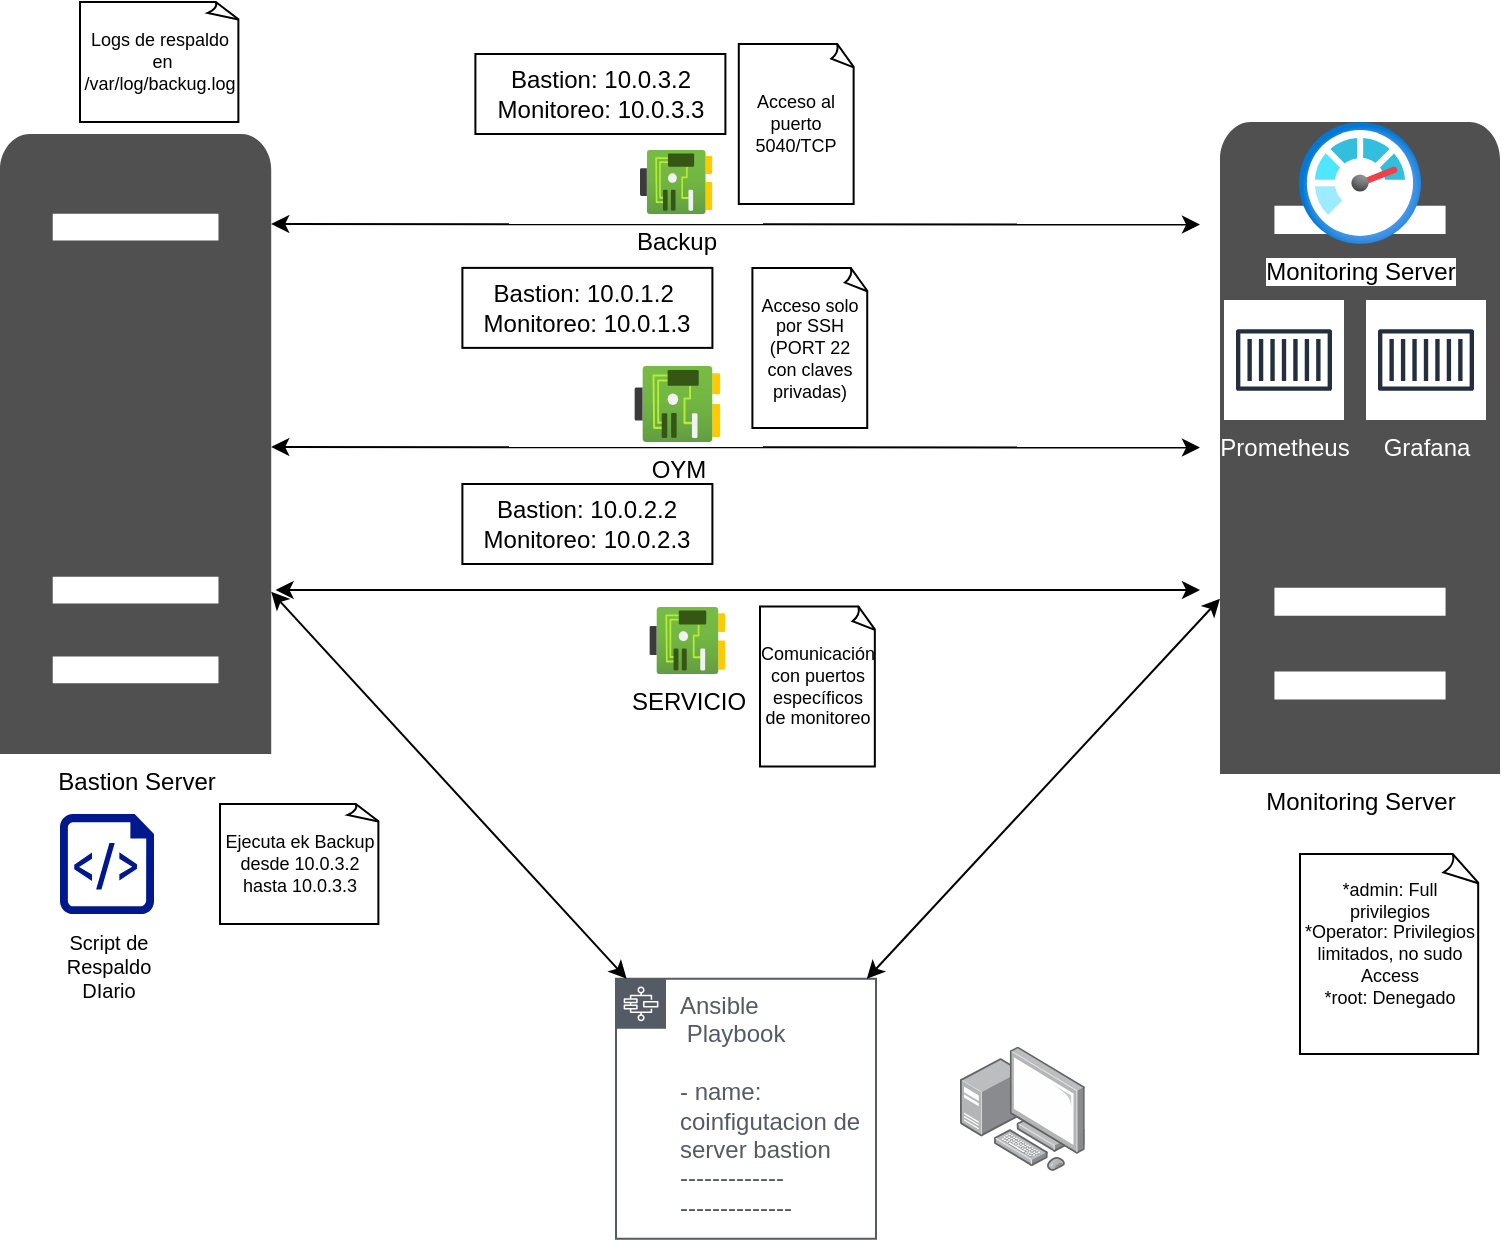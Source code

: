 <mxfile version="24.2.2" type="github">
  <diagram name="Página-1" id="ba6RV4f3CP2LsHFtv_WW">
    <mxGraphModel dx="1221" dy="759" grid="1" gridSize="10" guides="1" tooltips="1" connect="1" arrows="1" fold="1" page="1" pageScale="1" pageWidth="827" pageHeight="1169" math="0" shadow="0">
      <root>
        <object label="" id="0">
          <mxCell />
        </object>
        <mxCell id="1" parent="0" />
        <mxCell id="Mi85YlZI6cHKPXqMDZDM-31" value="Monitoring Server" style="sketch=0;pointerEvents=1;shadow=0;dashed=0;html=1;strokeColor=none;fillColor=#505050;labelPosition=center;verticalLabelPosition=bottom;verticalAlign=top;outlineConnect=0;align=center;shape=mxgraph.office.servers.server_generic;" vertex="1" parent="1">
          <mxGeometry x="630" y="404" width="140" height="326" as="geometry" />
        </mxCell>
        <mxCell id="Mi85YlZI6cHKPXqMDZDM-4" value="OYM" style="image;aspect=fixed;html=1;points=[];align=center;fontSize=12;image=img/lib/azure2/networking/Network_Interfaces.svg;" vertex="1" parent="1">
          <mxGeometry x="337.2" y="526.03" width="43" height="37.94" as="geometry" />
        </mxCell>
        <mxCell id="Mi85YlZI6cHKPXqMDZDM-5" value="SERVICIO" style="image;aspect=fixed;html=1;points=[];align=center;fontSize=12;image=img/lib/azure2/networking/Network_Interfaces.svg;" vertex="1" parent="1">
          <mxGeometry x="344.7" y="646.47" width="38" height="33.53" as="geometry" />
        </mxCell>
        <mxCell id="Mi85YlZI6cHKPXqMDZDM-9" value="&lt;font color=&quot;#ffffff&quot;&gt;Prometheus&lt;/font&gt;" style="sketch=0;outlineConnect=0;fontColor=#232F3E;gradientColor=none;strokeColor=#232F3E;fillColor=#ffffff;dashed=0;verticalLabelPosition=bottom;verticalAlign=top;align=center;html=1;fontSize=12;fontStyle=0;aspect=fixed;shape=mxgraph.aws4.resourceIcon;resIcon=mxgraph.aws4.container_1;" vertex="1" parent="1">
          <mxGeometry x="632" y="493" width="60" height="60" as="geometry" />
        </mxCell>
        <mxCell id="Mi85YlZI6cHKPXqMDZDM-10" value="&lt;font color=&quot;#ffffff&quot;&gt;Grafana&lt;/font&gt;" style="sketch=0;outlineConnect=0;fontColor=#232F3E;gradientColor=none;strokeColor=#232F3E;fillColor=#ffffff;dashed=0;verticalLabelPosition=bottom;verticalAlign=top;align=center;html=1;fontSize=12;fontStyle=0;aspect=fixed;shape=mxgraph.aws4.resourceIcon;resIcon=mxgraph.aws4.container_1;" vertex="1" parent="1">
          <mxGeometry x="703" y="493" width="60" height="60" as="geometry" />
        </mxCell>
        <mxCell id="Mi85YlZI6cHKPXqMDZDM-15" value="Monitoring Server" style="image;aspect=fixed;html=1;points=[];align=center;fontSize=12;image=img/lib/azure2/management_governance/Monitor.svg;" vertex="1" parent="1">
          <mxGeometry x="669.5" y="404" width="61" height="61" as="geometry" />
        </mxCell>
        <mxCell id="Mi85YlZI6cHKPXqMDZDM-16" value="Ansible&lt;div&gt;&amp;nbsp;Playbook&lt;/div&gt;&lt;div&gt;&lt;br&gt;&lt;/div&gt;&lt;div&gt;- name: coinfigutacion de server bastion&lt;/div&gt;&lt;div&gt;-------------&lt;/div&gt;&lt;div&gt;--------------&lt;/div&gt;" style="sketch=0;outlineConnect=0;gradientColor=none;html=1;whiteSpace=wrap;fontSize=12;fontStyle=0;shape=mxgraph.aws4.group;grIcon=mxgraph.aws4.group_aws_step_functions_workflow;strokeColor=#545B64;fillColor=none;verticalAlign=top;align=left;spacingLeft=30;fontColor=#545B64;dashed=0;" vertex="1" parent="1">
          <mxGeometry x="328" y="832.4" width="130" height="130" as="geometry" />
        </mxCell>
        <mxCell id="Mi85YlZI6cHKPXqMDZDM-23" value="" style="image;points=[];aspect=fixed;html=1;align=center;shadow=0;dashed=0;image=img/lib/allied_telesis/computer_and_terminals/Personal_Computer_with_Server.svg;" vertex="1" parent="1">
          <mxGeometry x="500" y="866.2" width="62.4" height="62.4" as="geometry" />
        </mxCell>
        <mxCell id="Mi85YlZI6cHKPXqMDZDM-32" value="Bastion Server" style="sketch=0;pointerEvents=1;shadow=0;dashed=0;html=1;strokeColor=none;fillColor=#505050;labelPosition=center;verticalLabelPosition=bottom;verticalAlign=top;outlineConnect=0;align=center;shape=mxgraph.office.servers.server_generic;" vertex="1" parent="1">
          <mxGeometry x="20" y="410" width="135.6" height="310" as="geometry" />
        </mxCell>
        <mxCell id="Mi85YlZI6cHKPXqMDZDM-38" value="Comunicación con puertos específicos de monitoreo" style="whiteSpace=wrap;html=1;shape=mxgraph.basic.document;fontSize=9;" vertex="1" parent="1">
          <mxGeometry x="400" y="646.24" width="58" height="80" as="geometry" />
        </mxCell>
        <mxCell id="Mi85YlZI6cHKPXqMDZDM-40" value="Acceso al puerto 5040/TCP" style="whiteSpace=wrap;html=1;shape=mxgraph.basic.document;fontSize=9;" vertex="1" parent="1">
          <mxGeometry x="389.4" y="365.0" width="58" height="80" as="geometry" />
        </mxCell>
        <mxCell id="Mi85YlZI6cHKPXqMDZDM-42" value="" style="endArrow=classic;startArrow=classic;html=1;rounded=0;" edge="1" parent="1">
          <mxGeometry width="50" height="50" relative="1" as="geometry">
            <mxPoint x="155.6" y="566.5" as="sourcePoint" />
            <mxPoint x="620" y="566.81" as="targetPoint" />
          </mxGeometry>
        </mxCell>
        <mxCell id="Mi85YlZI6cHKPXqMDZDM-45" value="Logs de respaldo&lt;div&gt;&amp;nbsp;en /var/log/backug.log&lt;/div&gt;" style="whiteSpace=wrap;html=1;shape=mxgraph.basic.document;fontSize=9;" vertex="1" parent="1">
          <mxGeometry x="60" y="344" width="80" height="60" as="geometry" />
        </mxCell>
        <mxCell id="Mi85YlZI6cHKPXqMDZDM-53" value="Acceso solo por SSH (PORT 22 con claves privadas)" style="whiteSpace=wrap;html=1;shape=mxgraph.basic.document;fontSize=9;" vertex="1" parent="1">
          <mxGeometry x="396.2" y="476.94" width="58" height="80" as="geometry" />
        </mxCell>
        <mxCell id="Mi85YlZI6cHKPXqMDZDM-6" value="Backup&lt;div&gt;&lt;br&gt;&lt;/div&gt;" style="image;aspect=fixed;html=1;points=[];align=center;fontSize=12;image=img/lib/azure2/networking/Network_Interfaces.svg;" vertex="1" parent="1">
          <mxGeometry x="340" y="418.05" width="36.2" height="31.95" as="geometry" />
        </mxCell>
        <mxCell id="Mi85YlZI6cHKPXqMDZDM-55" value="" style="endArrow=classic;startArrow=classic;html=1;rounded=0;" edge="1" parent="1">
          <mxGeometry width="50" height="50" relative="1" as="geometry">
            <mxPoint x="157.8" y="638.0" as="sourcePoint" />
            <mxPoint x="620" y="638" as="targetPoint" />
          </mxGeometry>
        </mxCell>
        <mxCell id="Mi85YlZI6cHKPXqMDZDM-60" value="" style="endArrow=classic;startArrow=classic;html=1;rounded=0;" edge="1" parent="1">
          <mxGeometry width="50" height="50" relative="1" as="geometry">
            <mxPoint x="155.6" y="455.0" as="sourcePoint" />
            <mxPoint x="620" y="455.31" as="targetPoint" />
          </mxGeometry>
        </mxCell>
        <mxCell id="Mi85YlZI6cHKPXqMDZDM-62" value="&lt;font style=&quot;font-size: 10px;&quot;&gt;Script de&lt;/font&gt;&lt;div style=&quot;font-size: 10px;&quot;&gt;&lt;font style=&quot;font-size: 10px;&quot;&gt;Respaldo&lt;/font&gt;&lt;/div&gt;&lt;div style=&quot;font-size: 10px;&quot;&gt;&lt;font style=&quot;font-size: 10px;&quot;&gt;DIario&lt;/font&gt;&lt;/div&gt;" style="sketch=0;aspect=fixed;pointerEvents=1;shadow=0;dashed=0;html=1;strokeColor=none;labelPosition=center;verticalLabelPosition=bottom;verticalAlign=top;align=center;fillColor=#00188D;shape=mxgraph.azure.script_file" vertex="1" parent="1">
          <mxGeometry x="50" y="750" width="47" height="50" as="geometry" />
        </mxCell>
        <mxCell id="Mi85YlZI6cHKPXqMDZDM-64" value="Bastion: 10.0.3.2&lt;div&gt;Monitoreo: 10.0.3.3&lt;/div&gt;" style="whiteSpace=wrap;html=1;" vertex="1" parent="1">
          <mxGeometry x="257.7" y="370" width="125" height="40" as="geometry" />
        </mxCell>
        <mxCell id="Mi85YlZI6cHKPXqMDZDM-65" value="Bastion: 10.0.1.2&amp;nbsp;&lt;div&gt;&lt;span style=&quot;background-color: initial;&quot;&gt;Monitoreo: 10.0.1.3&lt;/span&gt;&lt;/div&gt;" style="whiteSpace=wrap;html=1;" vertex="1" parent="1">
          <mxGeometry x="251.2" y="476.94" width="125" height="40" as="geometry" />
        </mxCell>
        <mxCell id="Mi85YlZI6cHKPXqMDZDM-66" value="Bastion: 10.0.2.2&lt;div&gt;Monitoreo: 10.0.2.3&lt;/div&gt;" style="whiteSpace=wrap;html=1;" vertex="1" parent="1">
          <mxGeometry x="251.2" y="585" width="125" height="40" as="geometry" />
        </mxCell>
        <mxCell id="Mi85YlZI6cHKPXqMDZDM-67" value="Ejecuta ek Backup desde 10.0.3.2 hasta 10.0.3.3" style="whiteSpace=wrap;html=1;shape=mxgraph.basic.document;fontSize=9;" vertex="1" parent="1">
          <mxGeometry x="130" y="745" width="80" height="60" as="geometry" />
        </mxCell>
        <mxCell id="Mi85YlZI6cHKPXqMDZDM-68" value="*admin: Full privilegios&lt;div&gt;&lt;span style=&quot;background-color: initial;&quot;&gt;*Operator: Privilegios limitados, no sudo Access&lt;/span&gt;&lt;/div&gt;&lt;div&gt;*root: Denegado&lt;br&gt;&lt;div&gt;&lt;br&gt;&lt;/div&gt;&lt;/div&gt;" style="whiteSpace=wrap;html=1;shape=mxgraph.basic.document;fontSize=9;" vertex="1" parent="1">
          <mxGeometry x="670" y="770" width="90" height="100" as="geometry" />
        </mxCell>
        <mxCell id="Mi85YlZI6cHKPXqMDZDM-70" value="" style="endArrow=classic;startArrow=classic;html=1;rounded=0;" edge="1" parent="1" source="Mi85YlZI6cHKPXqMDZDM-32" target="Mi85YlZI6cHKPXqMDZDM-16">
          <mxGeometry width="50" height="50" relative="1" as="geometry">
            <mxPoint x="230" y="790" as="sourcePoint" />
            <mxPoint x="280" y="740" as="targetPoint" />
          </mxGeometry>
        </mxCell>
        <mxCell id="Mi85YlZI6cHKPXqMDZDM-71" value="" style="endArrow=classic;startArrow=classic;html=1;rounded=0;" edge="1" parent="1" source="Mi85YlZI6cHKPXqMDZDM-16" target="Mi85YlZI6cHKPXqMDZDM-31">
          <mxGeometry width="50" height="50" relative="1" as="geometry">
            <mxPoint x="480" y="769.4" as="sourcePoint" />
            <mxPoint x="657" y="962.4" as="targetPoint" />
          </mxGeometry>
        </mxCell>
      </root>
    </mxGraphModel>
  </diagram>
</mxfile>
